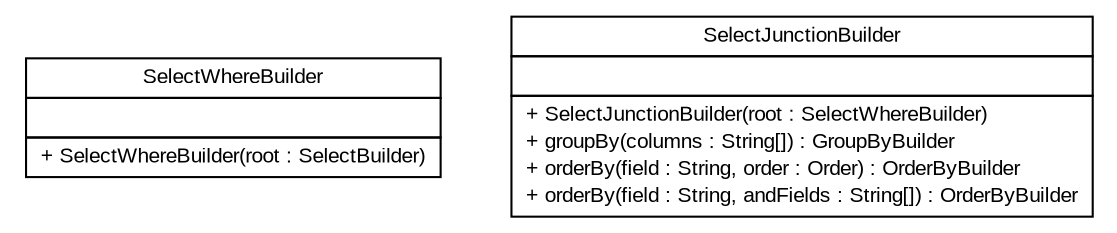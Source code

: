 #!/usr/local/bin/dot
#
# Class diagram 
# Generated by UMLGraph version R5_6 (http://www.umlgraph.org/)
#

digraph G {
	edge [fontname="arial",fontsize=10,labelfontname="arial",labelfontsize=10];
	node [fontname="arial",fontsize=10,shape=plaintext];
	nodesep=0.25;
	ranksep=0.5;
	// br.gov.to.sefaz.persistence.query.builder.sql.select.where.SelectWhereBuilder
	c33113 [label=<<table title="br.gov.to.sefaz.persistence.query.builder.sql.select.where.SelectWhereBuilder" border="0" cellborder="1" cellspacing="0" cellpadding="2" port="p" href="./SelectWhereBuilder.html">
		<tr><td><table border="0" cellspacing="0" cellpadding="1">
<tr><td align="center" balign="center"> SelectWhereBuilder </td></tr>
		</table></td></tr>
		<tr><td><table border="0" cellspacing="0" cellpadding="1">
<tr><td align="left" balign="left">  </td></tr>
		</table></td></tr>
		<tr><td><table border="0" cellspacing="0" cellpadding="1">
<tr><td align="left" balign="left"> + SelectWhereBuilder(root : SelectBuilder) </td></tr>
		</table></td></tr>
		</table>>, URL="./SelectWhereBuilder.html", fontname="arial", fontcolor="black", fontsize=10.0];
	// br.gov.to.sefaz.persistence.query.builder.sql.select.where.SelectJunctionBuilder
	c33114 [label=<<table title="br.gov.to.sefaz.persistence.query.builder.sql.select.where.SelectJunctionBuilder" border="0" cellborder="1" cellspacing="0" cellpadding="2" port="p" href="./SelectJunctionBuilder.html">
		<tr><td><table border="0" cellspacing="0" cellpadding="1">
<tr><td align="center" balign="center"> SelectJunctionBuilder </td></tr>
		</table></td></tr>
		<tr><td><table border="0" cellspacing="0" cellpadding="1">
<tr><td align="left" balign="left">  </td></tr>
		</table></td></tr>
		<tr><td><table border="0" cellspacing="0" cellpadding="1">
<tr><td align="left" balign="left"> + SelectJunctionBuilder(root : SelectWhereBuilder) </td></tr>
<tr><td align="left" balign="left"> + groupBy(columns : String[]) : GroupByBuilder </td></tr>
<tr><td align="left" balign="left"> + orderBy(field : String, order : Order) : OrderByBuilder </td></tr>
<tr><td align="left" balign="left"> + orderBy(field : String, andFields : String[]) : OrderByBuilder </td></tr>
		</table></td></tr>
		</table>>, URL="./SelectJunctionBuilder.html", fontname="arial", fontcolor="black", fontsize=10.0];
}

